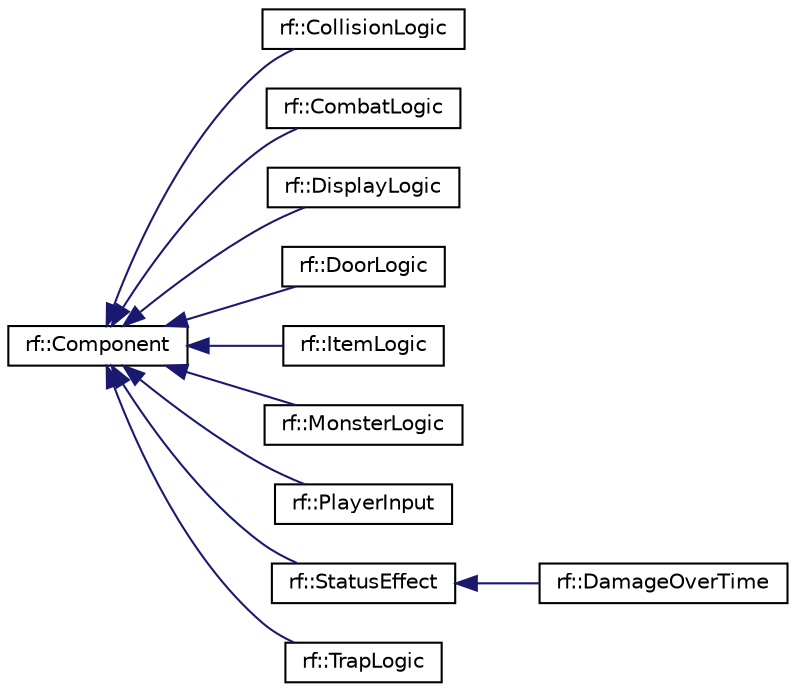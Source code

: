 digraph "Graphical Class Hierarchy"
{
  edge [fontname="Helvetica",fontsize="10",labelfontname="Helvetica",labelfontsize="10"];
  node [fontname="Helvetica",fontsize="10",shape=record];
  rankdir="LR";
  Node0 [label="rf::Component",height=0.2,width=0.4,color="black", fillcolor="white", style="filled",URL="$classrf_1_1_component.html",tooltip="Base component class. "];
  Node0 -> Node1 [dir="back",color="midnightblue",fontsize="10",style="solid",fontname="Helvetica"];
  Node1 [label="rf::CollisionLogic",height=0.2,width=0.4,color="black", fillcolor="white", style="filled",URL="$classrf_1_1_collision_logic.html",tooltip="Collision Component. "];
  Node0 -> Node2 [dir="back",color="midnightblue",fontsize="10",style="solid",fontname="Helvetica"];
  Node2 [label="rf::CombatLogic",height=0.2,width=0.4,color="black", fillcolor="white", style="filled",URL="$classrf_1_1_combat_logic.html",tooltip="Basic Combat Component. "];
  Node0 -> Node3 [dir="back",color="midnightblue",fontsize="10",style="solid",fontname="Helvetica"];
  Node3 [label="rf::DisplayLogic",height=0.2,width=0.4,color="black", fillcolor="white", style="filled",URL="$classrf_1_1_display_logic.html",tooltip="Display Component. "];
  Node0 -> Node4 [dir="back",color="midnightblue",fontsize="10",style="solid",fontname="Helvetica"];
  Node4 [label="rf::DoorLogic",height=0.2,width=0.4,color="black", fillcolor="white", style="filled",URL="$classrf_1_1_door_logic.html",tooltip="Basic Door Component. "];
  Node0 -> Node5 [dir="back",color="midnightblue",fontsize="10",style="solid",fontname="Helvetica"];
  Node5 [label="rf::ItemLogic",height=0.2,width=0.4,color="black", fillcolor="white", style="filled",URL="$classrf_1_1_item_logic.html",tooltip="Basic Item Component. "];
  Node0 -> Node6 [dir="back",color="midnightblue",fontsize="10",style="solid",fontname="Helvetica"];
  Node6 [label="rf::MonsterLogic",height=0.2,width=0.4,color="black", fillcolor="white", style="filled",URL="$classrf_1_1_monster_logic.html",tooltip="Basic Monster AI. "];
  Node0 -> Node7 [dir="back",color="midnightblue",fontsize="10",style="solid",fontname="Helvetica"];
  Node7 [label="rf::PlayerInput",height=0.2,width=0.4,color="black", fillcolor="white", style="filled",URL="$classrf_1_1_player_input.html",tooltip="Player Input Component. "];
  Node0 -> Node8 [dir="back",color="midnightblue",fontsize="10",style="solid",fontname="Helvetica"];
  Node8 [label="rf::StatusEffect",height=0.2,width=0.4,color="black", fillcolor="white", style="filled",URL="$classrf_1_1_status_effect.html",tooltip="Status effect interface. "];
  Node8 -> Node9 [dir="back",color="midnightblue",fontsize="10",style="solid",fontname="Helvetica"];
  Node9 [label="rf::DamageOverTime",height=0.2,width=0.4,color="black", fillcolor="white", style="filled",URL="$classrf_1_1_damage_over_time.html",tooltip="Basic Damage Over Time status effect. "];
  Node0 -> Node10 [dir="back",color="midnightblue",fontsize="10",style="solid",fontname="Helvetica"];
  Node10 [label="rf::TrapLogic",height=0.2,width=0.4,color="black", fillcolor="white", style="filled",URL="$classrf_1_1_trap_logic.html",tooltip="Basic Trap Component. "];
}
